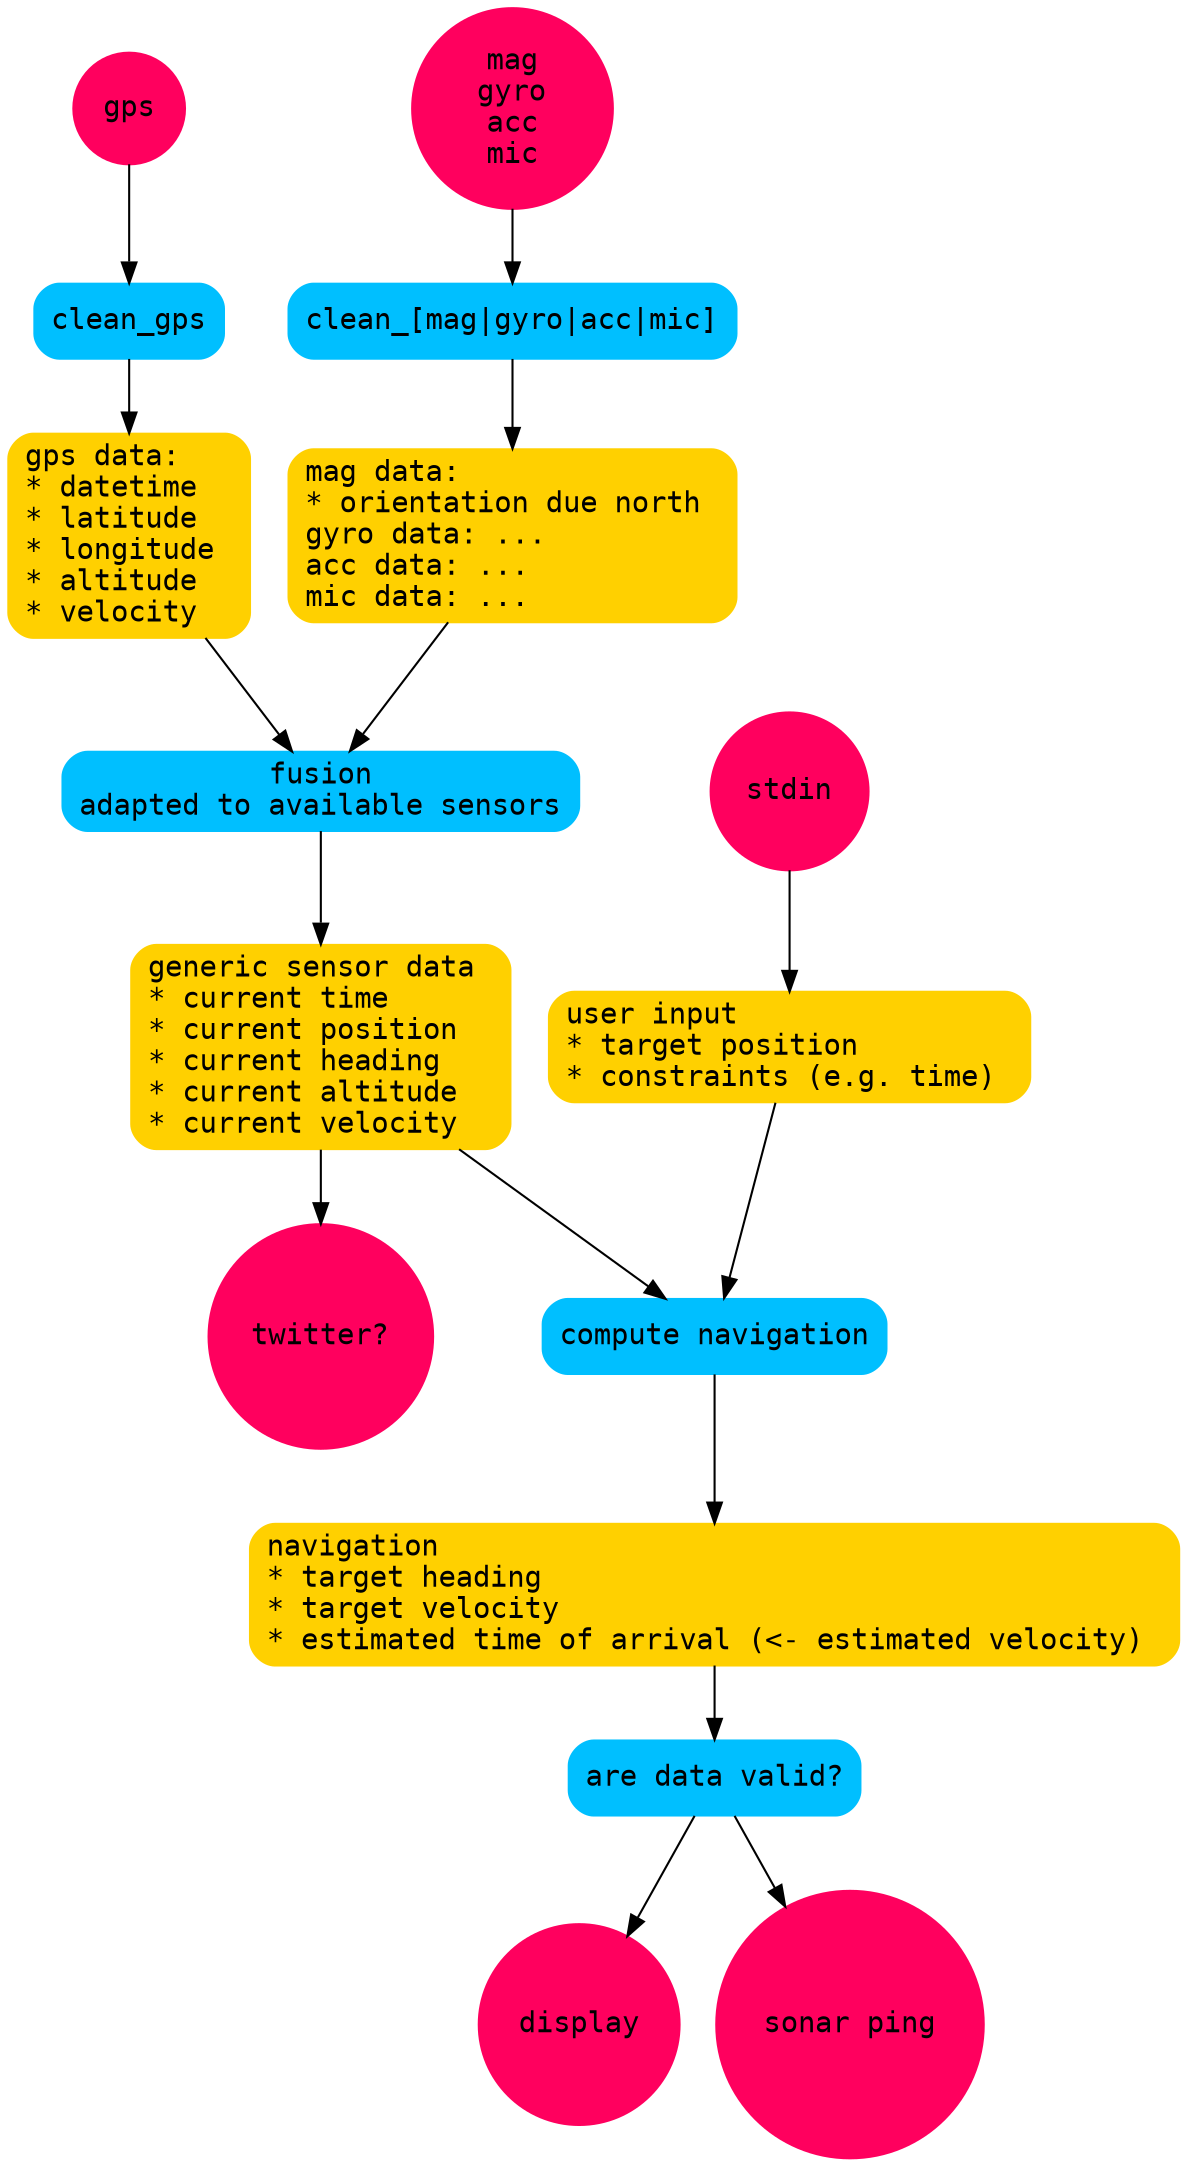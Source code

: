 // rendering:
// dot -Tpdf dataflow_wtg.dot -o dataflow_wtg.pdf


digraph dataflow_wtg {

    node [fontname="dejavu sans mono"]


/// i/o nodes

    node [shape="circle" color="#ff005e" fillcolor="#ff005e" style="filled"] //  width="1" heigth="1" fixedsize="true"

    gps_input [label="gps"]
    mag_etc_input [label="\
mag\n\
gyro\n\
acc\n\
mic\n\
"]
    twitter [label="twitter?"]
    stdin [label="stdin"]
    display [label="display"]
    sonar_ping [label="sonar ping"]


/// function nodes ////////////////////////////////////////////

    node [shape="box" color="deepskyblue" fillcolor="deepskyblue" style="filled,rounded"]

    clean_gps [label="clean_gps"]
    clean_mag_etc [label="clean_[mag|gyro|acc|mic]"]
    fusion [label="fusion\nadapted to available sensors"]
    compute_navigation [label="compute navigation"]
    are_data_valid [label="are data valid?"]


/// data nodes ////////////////////////////////////////////////

    node [shape="box" color="#ffd000" fillcolor="#ffd000" style="filled,rounded"]

    gps_data [label="\
gps data: \l\
* datetime \l\
* latitude \l\
* longitude \l\
* altitude \l\
* velocity \l\
"]

    mag_etc_data [label="\
mag data: \l\
* orientation due north \l\
gyro data: ... \l\
acc data: ... \l\
mic data: ... \l\
"]

    generic_sensor_data [label="\
generic sensor data \l\
* current time \l\
* current position \l\
* current heading \l\
* current altitude \l\
* current velocity \l\
"]

    user_input [label="\
user input \l\
* target position \l\
* constraints (e.g. time) \l\
"]

    navigation [label="\
navigation \l\
* target heading \l\
* target velocity \l\
* estimated time of arrival (<- estimated velocity) \l\
"]


/// edges /////////////////////////////////////////////////////

    stdin -> user_input

    gps_input
        -> clean_gps
        -> gps_data
    
    mag_etc_input
        -> clean_mag_etc
        -> mag_etc_data

    {gps_data mag_etc_data}
        -> fusion
        -> generic_sensor_data

    {user_input generic_sensor_data}
        -> compute_navigation
        -> navigation
        -> are_data_valid
        -> {display sonar_ping}

    generic_sensor_data -> twitter

}


/// stuff /////////////////////////////////////////////////////

//    http://graphviz.996277.n3.nabble.com/Constant-radius-for-circle-shape-node-td1769.html
//    main_loop [shape="plaintext" label="main loop"]
